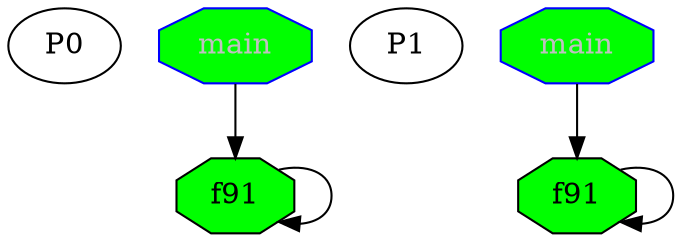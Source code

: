 digraph G{
subgraph G0{ 
side0[label = P0]
node[color = black];
f910[label = "f91",fontcolor = "black"];
main0[label = "main",fontcolor = "grey"];
f910[shape = "octagon",  style = "filled", fillcolor = "green"]
main0[shape = "octagon", color = "blue", style = "filled", fillcolor = "green"]
f910->f910
main0->f910
}
subgraph G1{ 
side1[label = P1]
node[color = black];
f911[label = "f91",fontcolor = "black"];
main1[label = "main",fontcolor = "grey"];
f911[shape = "octagon",  style = "filled", fillcolor = "green"]
main1[shape = "octagon", color = "blue", style = "filled", fillcolor = "green"]
f911->f911
main1->f911
}
}
